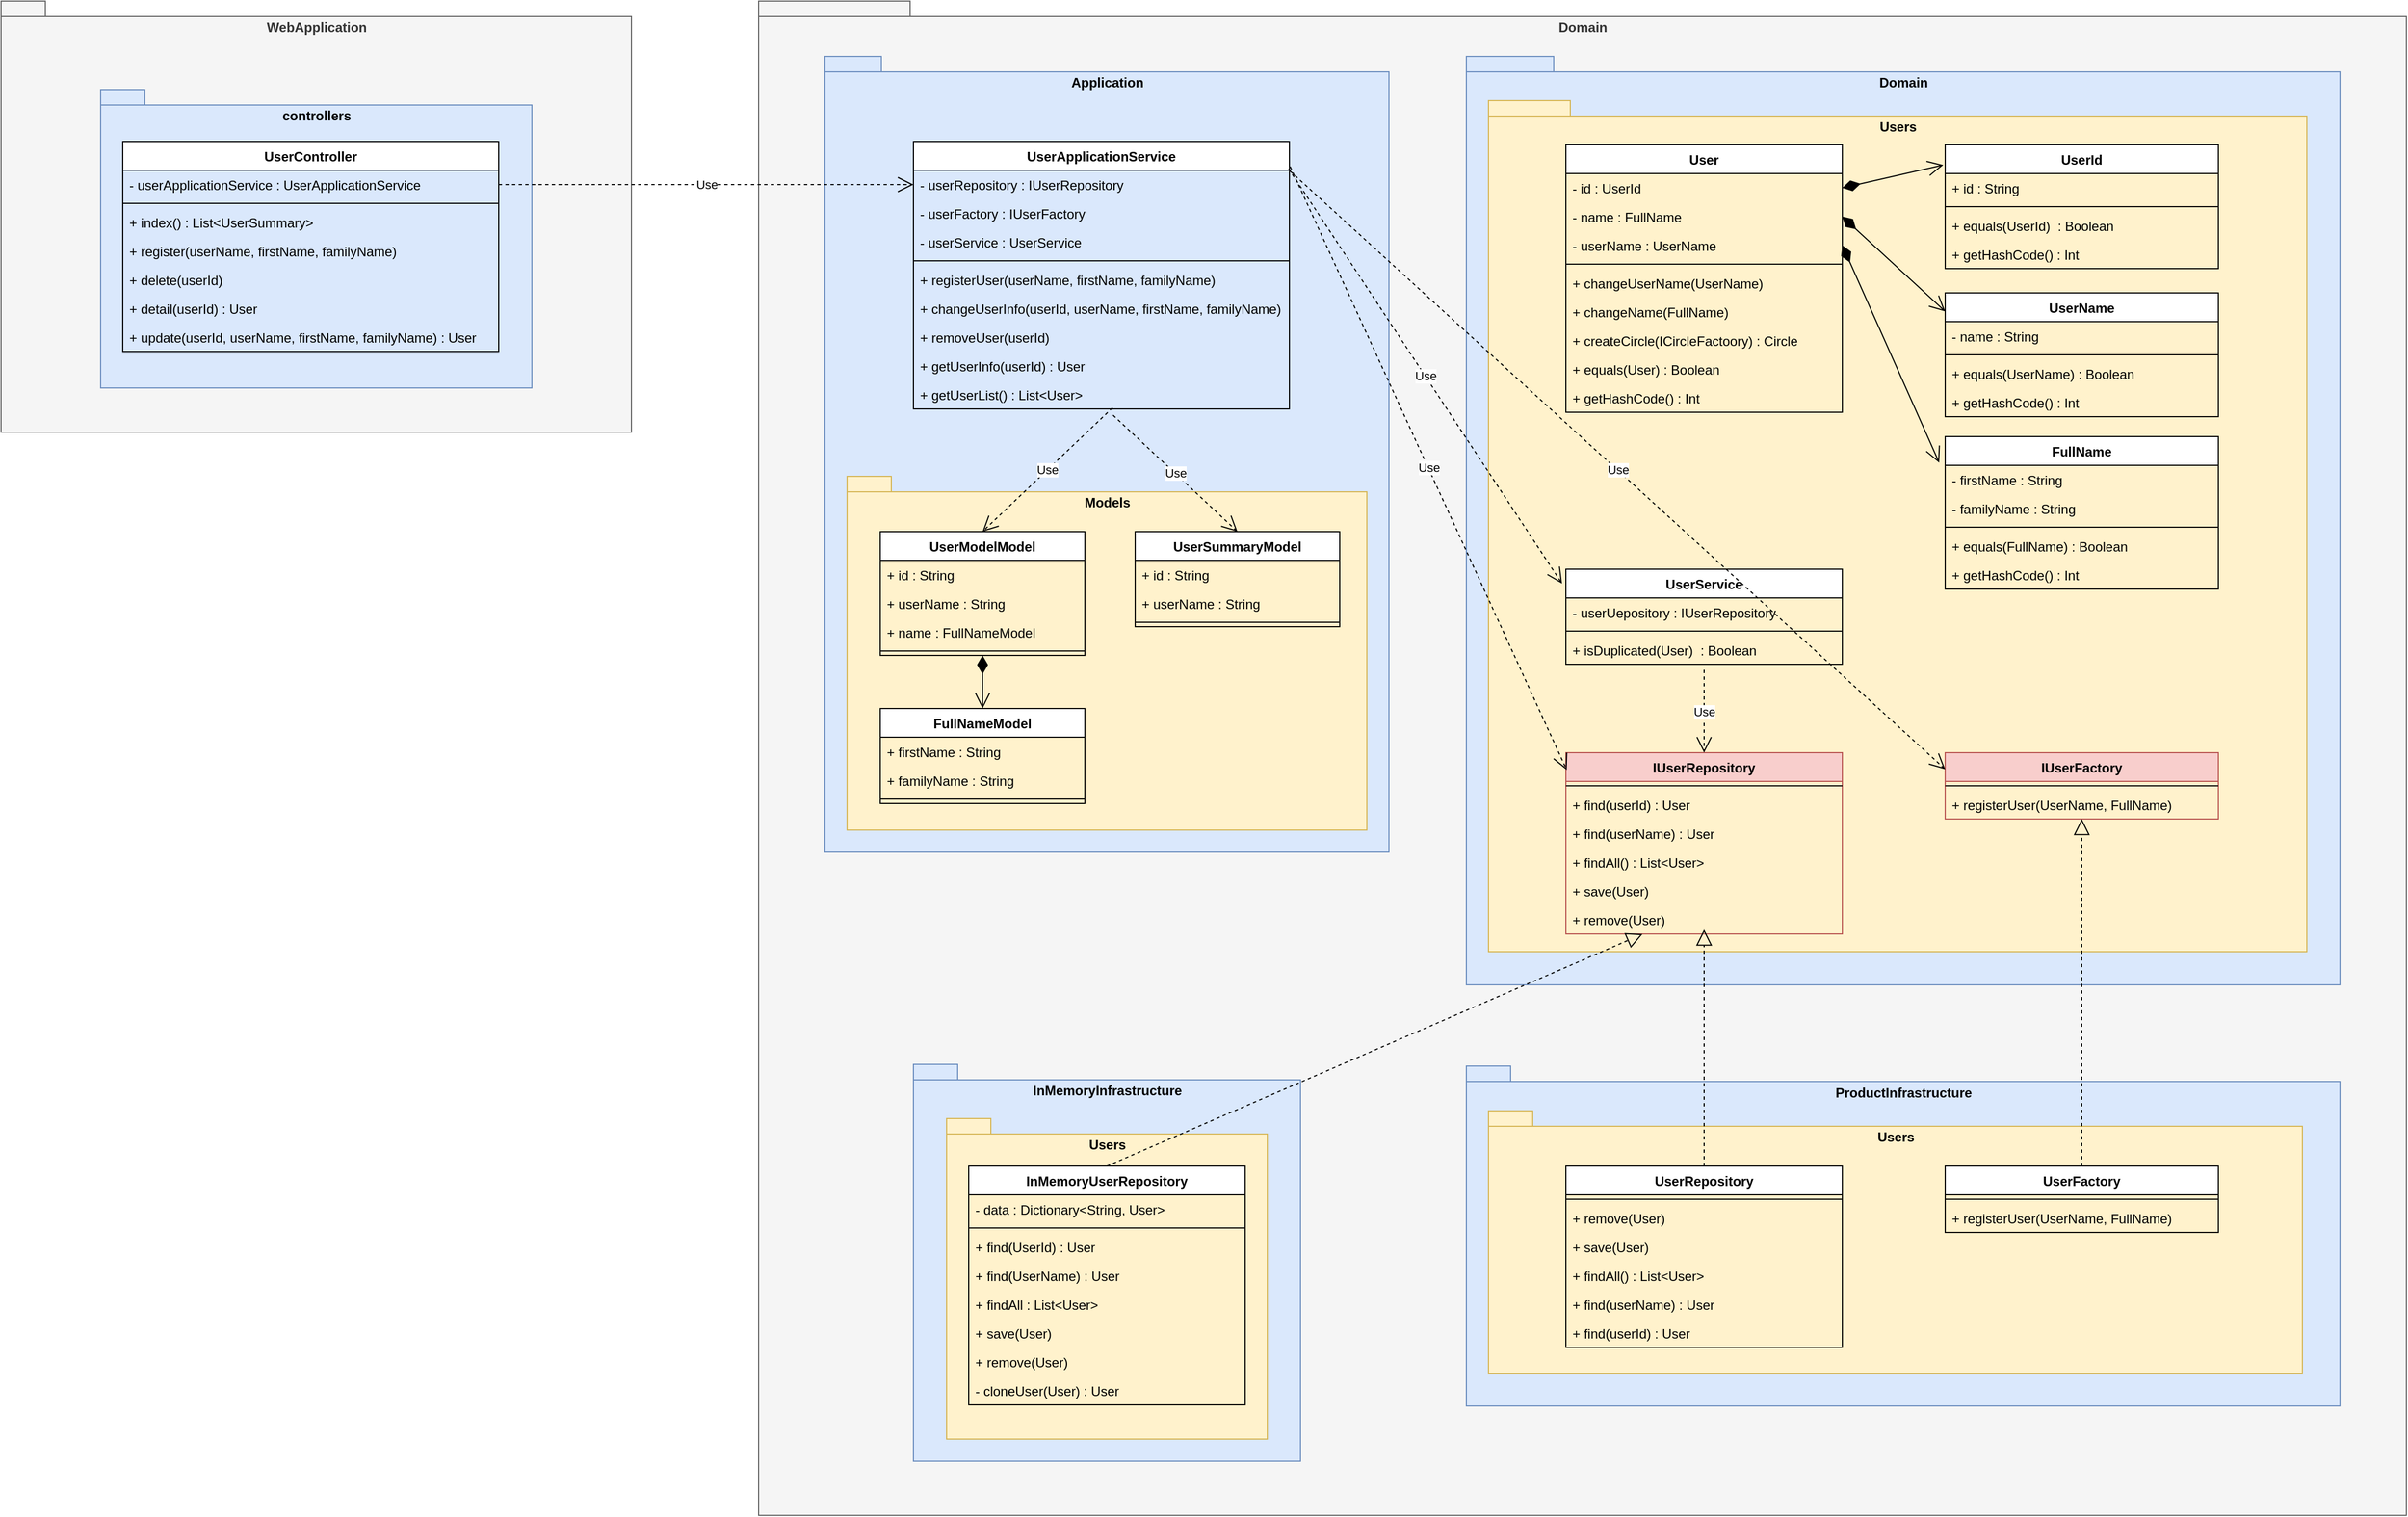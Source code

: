 <mxfile version="14.1.8" type="github">
  <diagram id="C5RBs43oDa-KdzZeNtuy" name="Page-1">
    <mxGraphModel dx="4019" dy="1615" grid="1" gridSize="10" guides="1" tooltips="1" connect="1" arrows="1" fold="1" page="1" pageScale="1" pageWidth="827" pageHeight="1169" math="0" shadow="0">
      <root>
        <mxCell id="WIyWlLk6GJQsqaUBKTNV-0" />
        <mxCell id="WIyWlLk6GJQsqaUBKTNV-1" parent="WIyWlLk6GJQsqaUBKTNV-0" />
        <mxCell id="rP0kursKjQXelINlSOQW-1" value="Domain" style="shape=folder;fontStyle=1;spacingTop=10;tabWidth=40;tabHeight=14;tabPosition=left;html=1;horizontal=1;verticalAlign=top;fillColor=#f5f5f5;strokeColor=#666666;fontColor=#333333;" vertex="1" parent="WIyWlLk6GJQsqaUBKTNV-1">
          <mxGeometry x="-840" y="610" width="1490" height="1370" as="geometry" />
        </mxCell>
        <mxCell id="LSt1L3LTANjzH6nGVOF3-1" value="Domain" style="shape=folder;fontStyle=1;spacingTop=10;tabWidth=40;tabHeight=14;tabPosition=left;html=1;horizontal=1;verticalAlign=top;fillColor=#dae8fc;strokeColor=#6c8ebf;" parent="WIyWlLk6GJQsqaUBKTNV-1" vertex="1">
          <mxGeometry x="-200" y="660" width="790" height="840" as="geometry" />
        </mxCell>
        <mxCell id="rP0kursKjQXelINlSOQW-18" value="Users" style="shape=folder;fontStyle=1;spacingTop=10;tabWidth=40;tabHeight=14;tabPosition=left;html=1;horizontal=1;verticalAlign=top;fillColor=#fff2cc;strokeColor=#d6b656;" vertex="1" parent="WIyWlLk6GJQsqaUBKTNV-1">
          <mxGeometry x="-180" y="700" width="740" height="770" as="geometry" />
        </mxCell>
        <mxCell id="LSt1L3LTANjzH6nGVOF3-46" value="WebApplication" style="shape=folder;fontStyle=1;spacingTop=10;tabWidth=40;tabHeight=14;tabPosition=left;html=1;horizontal=1;verticalAlign=top;fillColor=#f5f5f5;strokeColor=#666666;fontColor=#333333;" parent="WIyWlLk6GJQsqaUBKTNV-1" vertex="1">
          <mxGeometry x="-1525" y="610" width="570" height="390" as="geometry" />
        </mxCell>
        <mxCell id="rP0kursKjQXelINlSOQW-2" value="controllers" style="shape=folder;fontStyle=1;spacingTop=10;tabWidth=40;tabHeight=14;tabPosition=left;html=1;horizontal=1;verticalAlign=top;fillColor=#dae8fc;strokeColor=#6c8ebf;" vertex="1" parent="WIyWlLk6GJQsqaUBKTNV-1">
          <mxGeometry x="-1435" y="690" width="390" height="270" as="geometry" />
        </mxCell>
        <mxCell id="LSt1L3LTANjzH6nGVOF3-133" value="ProductInfrastructure" style="shape=folder;fontStyle=1;spacingTop=10;tabWidth=40;tabHeight=14;tabPosition=left;html=1;horizontal=1;verticalAlign=top;fillColor=#dae8fc;strokeColor=#6c8ebf;" parent="WIyWlLk6GJQsqaUBKTNV-1" vertex="1">
          <mxGeometry x="-200" y="1573.5" width="790" height="307.5" as="geometry" />
        </mxCell>
        <mxCell id="LSt1L3LTANjzH6nGVOF3-130" value="InMemoryInfrastructure" style="shape=folder;fontStyle=1;spacingTop=10;tabWidth=40;tabHeight=14;tabPosition=left;html=1;horizontal=1;verticalAlign=top;fillColor=#dae8fc;strokeColor=#6c8ebf;" parent="WIyWlLk6GJQsqaUBKTNV-1" vertex="1">
          <mxGeometry x="-700" y="1572" width="350" height="359" as="geometry" />
        </mxCell>
        <mxCell id="LSt1L3LTANjzH6nGVOF3-69" value="Application" style="shape=folder;fontStyle=1;spacingTop=10;tabWidth=40;tabHeight=14;tabPosition=left;html=1;horizontal=1;verticalAlign=top;fillColor=#dae8fc;strokeColor=#6c8ebf;" parent="WIyWlLk6GJQsqaUBKTNV-1" vertex="1">
          <mxGeometry x="-780" y="660" width="510" height="720" as="geometry" />
        </mxCell>
        <mxCell id="LSt1L3LTANjzH6nGVOF3-10" value="User" style="swimlane;fontStyle=1;align=center;verticalAlign=top;childLayout=stackLayout;horizontal=1;startSize=26;horizontalStack=0;resizeParent=1;resizeParentMax=0;resizeLast=0;collapsible=1;marginBottom=0;" parent="WIyWlLk6GJQsqaUBKTNV-1" vertex="1">
          <mxGeometry x="-110" y="740" width="250" height="242" as="geometry" />
        </mxCell>
        <mxCell id="LSt1L3LTANjzH6nGVOF3-11" value="- id : UserId" style="text;strokeColor=none;fillColor=none;align=left;verticalAlign=top;spacingLeft=4;spacingRight=4;overflow=hidden;rotatable=0;points=[[0,0.5],[1,0.5]];portConstraint=eastwest;" parent="LSt1L3LTANjzH6nGVOF3-10" vertex="1">
          <mxGeometry y="26" width="250" height="26" as="geometry" />
        </mxCell>
        <mxCell id="LSt1L3LTANjzH6nGVOF3-25" value="- name : FullName" style="text;strokeColor=none;fillColor=none;align=left;verticalAlign=top;spacingLeft=4;spacingRight=4;overflow=hidden;rotatable=0;points=[[0,0.5],[1,0.5]];portConstraint=eastwest;" parent="LSt1L3LTANjzH6nGVOF3-10" vertex="1">
          <mxGeometry y="52" width="250" height="26" as="geometry" />
        </mxCell>
        <mxCell id="LSt1L3LTANjzH6nGVOF3-56" value="- userName : UserName" style="text;strokeColor=none;fillColor=none;align=left;verticalAlign=top;spacingLeft=4;spacingRight=4;overflow=hidden;rotatable=0;points=[[0,0.5],[1,0.5]];portConstraint=eastwest;" parent="LSt1L3LTANjzH6nGVOF3-10" vertex="1">
          <mxGeometry y="78" width="250" height="26" as="geometry" />
        </mxCell>
        <mxCell id="LSt1L3LTANjzH6nGVOF3-12" value="" style="line;strokeWidth=1;fillColor=none;align=left;verticalAlign=middle;spacingTop=-1;spacingLeft=3;spacingRight=3;rotatable=0;labelPosition=right;points=[];portConstraint=eastwest;" parent="LSt1L3LTANjzH6nGVOF3-10" vertex="1">
          <mxGeometry y="104" width="250" height="8" as="geometry" />
        </mxCell>
        <mxCell id="LSt1L3LTANjzH6nGVOF3-13" value="+ changeUserName(UserName)" style="text;strokeColor=none;fillColor=none;align=left;verticalAlign=top;spacingLeft=4;spacingRight=4;overflow=hidden;rotatable=0;points=[[0,0.5],[1,0.5]];portConstraint=eastwest;" parent="LSt1L3LTANjzH6nGVOF3-10" vertex="1">
          <mxGeometry y="112" width="250" height="26" as="geometry" />
        </mxCell>
        <mxCell id="LSt1L3LTANjzH6nGVOF3-109" value="+ changeName(FullName)" style="text;strokeColor=none;fillColor=none;align=left;verticalAlign=top;spacingLeft=4;spacingRight=4;overflow=hidden;rotatable=0;points=[[0,0.5],[1,0.5]];portConstraint=eastwest;" parent="LSt1L3LTANjzH6nGVOF3-10" vertex="1">
          <mxGeometry y="138" width="250" height="26" as="geometry" />
        </mxCell>
        <mxCell id="rP0kursKjQXelINlSOQW-38" value="+ createCircle(ICircleFactoory) : Circle" style="text;strokeColor=none;fillColor=none;align=left;verticalAlign=top;spacingLeft=4;spacingRight=4;overflow=hidden;rotatable=0;points=[[0,0.5],[1,0.5]];portConstraint=eastwest;" vertex="1" parent="LSt1L3LTANjzH6nGVOF3-10">
          <mxGeometry y="164" width="250" height="26" as="geometry" />
        </mxCell>
        <mxCell id="rP0kursKjQXelINlSOQW-39" value="+ equals(User) : Boolean" style="text;strokeColor=none;fillColor=none;align=left;verticalAlign=top;spacingLeft=4;spacingRight=4;overflow=hidden;rotatable=0;points=[[0,0.5],[1,0.5]];portConstraint=eastwest;" vertex="1" parent="LSt1L3LTANjzH6nGVOF3-10">
          <mxGeometry y="190" width="250" height="26" as="geometry" />
        </mxCell>
        <mxCell id="rP0kursKjQXelINlSOQW-40" value="+ getHashCode() : Int" style="text;strokeColor=none;fillColor=none;align=left;verticalAlign=top;spacingLeft=4;spacingRight=4;overflow=hidden;rotatable=0;points=[[0,0.5],[1,0.5]];portConstraint=eastwest;" vertex="1" parent="LSt1L3LTANjzH6nGVOF3-10">
          <mxGeometry y="216" width="250" height="26" as="geometry" />
        </mxCell>
        <mxCell id="LSt1L3LTANjzH6nGVOF3-14" value="UserId" style="swimlane;fontStyle=1;align=center;verticalAlign=top;childLayout=stackLayout;horizontal=1;startSize=26;horizontalStack=0;resizeParent=1;resizeParentMax=0;resizeLast=0;collapsible=1;marginBottom=0;" parent="WIyWlLk6GJQsqaUBKTNV-1" vertex="1">
          <mxGeometry x="233" y="740" width="247" height="112" as="geometry" />
        </mxCell>
        <mxCell id="LSt1L3LTANjzH6nGVOF3-15" value="+ id : String" style="text;strokeColor=none;fillColor=none;align=left;verticalAlign=top;spacingLeft=4;spacingRight=4;overflow=hidden;rotatable=0;points=[[0,0.5],[1,0.5]];portConstraint=eastwest;" parent="LSt1L3LTANjzH6nGVOF3-14" vertex="1">
          <mxGeometry y="26" width="247" height="26" as="geometry" />
        </mxCell>
        <mxCell id="LSt1L3LTANjzH6nGVOF3-16" value="" style="line;strokeWidth=1;fillColor=none;align=left;verticalAlign=middle;spacingTop=-1;spacingLeft=3;spacingRight=3;rotatable=0;labelPosition=right;points=[];portConstraint=eastwest;" parent="LSt1L3LTANjzH6nGVOF3-14" vertex="1">
          <mxGeometry y="52" width="247" height="8" as="geometry" />
        </mxCell>
        <mxCell id="LSt1L3LTANjzH6nGVOF3-17" value="+ equals(UserId)  : Boolean" style="text;strokeColor=none;fillColor=none;align=left;verticalAlign=top;spacingLeft=4;spacingRight=4;overflow=hidden;rotatable=0;points=[[0,0.5],[1,0.5]];portConstraint=eastwest;" parent="LSt1L3LTANjzH6nGVOF3-14" vertex="1">
          <mxGeometry y="60" width="247" height="26" as="geometry" />
        </mxCell>
        <mxCell id="LSt1L3LTANjzH6nGVOF3-24" value="+ getHashCode() : Int" style="text;strokeColor=none;fillColor=none;align=left;verticalAlign=top;spacingLeft=4;spacingRight=4;overflow=hidden;rotatable=0;points=[[0,0.5],[1,0.5]];portConstraint=eastwest;" parent="LSt1L3LTANjzH6nGVOF3-14" vertex="1">
          <mxGeometry y="86" width="247" height="26" as="geometry" />
        </mxCell>
        <mxCell id="LSt1L3LTANjzH6nGVOF3-28" value="UserService" style="swimlane;fontStyle=1;align=center;verticalAlign=top;childLayout=stackLayout;horizontal=1;startSize=26;horizontalStack=0;resizeParent=1;resizeParentMax=0;resizeLast=0;collapsible=1;marginBottom=0;" parent="WIyWlLk6GJQsqaUBKTNV-1" vertex="1">
          <mxGeometry x="-110" y="1124" width="250" height="86" as="geometry" />
        </mxCell>
        <mxCell id="LSt1L3LTANjzH6nGVOF3-37" value="- userUepository : IUserRepository" style="text;strokeColor=none;fillColor=none;align=left;verticalAlign=top;spacingLeft=4;spacingRight=4;overflow=hidden;rotatable=0;points=[[0,0.5],[1,0.5]];portConstraint=eastwest;" parent="LSt1L3LTANjzH6nGVOF3-28" vertex="1">
          <mxGeometry y="26" width="250" height="26" as="geometry" />
        </mxCell>
        <mxCell id="LSt1L3LTANjzH6nGVOF3-30" value="" style="line;strokeWidth=1;fillColor=none;align=left;verticalAlign=middle;spacingTop=-1;spacingLeft=3;spacingRight=3;rotatable=0;labelPosition=right;points=[];portConstraint=eastwest;" parent="LSt1L3LTANjzH6nGVOF3-28" vertex="1">
          <mxGeometry y="52" width="250" height="8" as="geometry" />
        </mxCell>
        <mxCell id="LSt1L3LTANjzH6nGVOF3-31" value="+ isDuplicated(User)  : Boolean" style="text;strokeColor=none;fillColor=none;align=left;verticalAlign=top;spacingLeft=4;spacingRight=4;overflow=hidden;rotatable=0;points=[[0,0.5],[1,0.5]];portConstraint=eastwest;" parent="LSt1L3LTANjzH6nGVOF3-28" vertex="1">
          <mxGeometry y="60" width="250" height="26" as="geometry" />
        </mxCell>
        <mxCell id="LSt1L3LTANjzH6nGVOF3-39" value="IUserRepository" style="swimlane;fontStyle=1;align=center;verticalAlign=top;childLayout=stackLayout;horizontal=1;startSize=26;horizontalStack=0;resizeParent=1;resizeParentMax=0;resizeLast=0;collapsible=1;marginBottom=0;fillColor=#f8cecc;strokeColor=#b85450;" parent="WIyWlLk6GJQsqaUBKTNV-1" vertex="1">
          <mxGeometry x="-110" y="1290" width="250" height="164" as="geometry" />
        </mxCell>
        <mxCell id="LSt1L3LTANjzH6nGVOF3-40" value="" style="line;strokeWidth=1;fillColor=none;align=left;verticalAlign=middle;spacingTop=-1;spacingLeft=3;spacingRight=3;rotatable=0;labelPosition=right;points=[];portConstraint=eastwest;" parent="LSt1L3LTANjzH6nGVOF3-39" vertex="1">
          <mxGeometry y="26" width="250" height="8" as="geometry" />
        </mxCell>
        <mxCell id="LSt1L3LTANjzH6nGVOF3-42" value="+ find(userId) : User" style="text;strokeColor=none;fillColor=none;align=left;verticalAlign=top;spacingLeft=4;spacingRight=4;overflow=hidden;rotatable=0;points=[[0,0.5],[1,0.5]];portConstraint=eastwest;" parent="LSt1L3LTANjzH6nGVOF3-39" vertex="1">
          <mxGeometry y="34" width="250" height="26" as="geometry" />
        </mxCell>
        <mxCell id="LSt1L3LTANjzH6nGVOF3-138" value="+ find(userName) : User" style="text;strokeColor=none;fillColor=none;align=left;verticalAlign=top;spacingLeft=4;spacingRight=4;overflow=hidden;rotatable=0;points=[[0,0.5],[1,0.5]];portConstraint=eastwest;" parent="LSt1L3LTANjzH6nGVOF3-39" vertex="1">
          <mxGeometry y="60" width="250" height="26" as="geometry" />
        </mxCell>
        <mxCell id="LSt1L3LTANjzH6nGVOF3-139" value="+ findAll() : List&lt;User&gt;" style="text;strokeColor=none;fillColor=none;align=left;verticalAlign=top;spacingLeft=4;spacingRight=4;overflow=hidden;rotatable=0;points=[[0,0.5],[1,0.5]];portConstraint=eastwest;" parent="LSt1L3LTANjzH6nGVOF3-39" vertex="1">
          <mxGeometry y="86" width="250" height="26" as="geometry" />
        </mxCell>
        <mxCell id="LSt1L3LTANjzH6nGVOF3-41" value="+ save(User) " style="text;strokeColor=none;fillColor=none;align=left;verticalAlign=top;spacingLeft=4;spacingRight=4;overflow=hidden;rotatable=0;points=[[0,0.5],[1,0.5]];portConstraint=eastwest;" parent="LSt1L3LTANjzH6nGVOF3-39" vertex="1">
          <mxGeometry y="112" width="250" height="26" as="geometry" />
        </mxCell>
        <mxCell id="LSt1L3LTANjzH6nGVOF3-140" value="+ remove(User) " style="text;strokeColor=none;fillColor=none;align=left;verticalAlign=top;spacingLeft=4;spacingRight=4;overflow=hidden;rotatable=0;points=[[0,0.5],[1,0.5]];portConstraint=eastwest;" parent="LSt1L3LTANjzH6nGVOF3-39" vertex="1">
          <mxGeometry y="138" width="250" height="26" as="geometry" />
        </mxCell>
        <mxCell id="LSt1L3LTANjzH6nGVOF3-51" value="UserName" style="swimlane;fontStyle=1;align=center;verticalAlign=top;childLayout=stackLayout;horizontal=1;startSize=26;horizontalStack=0;resizeParent=1;resizeParentMax=0;resizeLast=0;collapsible=1;marginBottom=0;" parent="WIyWlLk6GJQsqaUBKTNV-1" vertex="1">
          <mxGeometry x="233" y="874" width="247" height="112" as="geometry" />
        </mxCell>
        <mxCell id="LSt1L3LTANjzH6nGVOF3-52" value="- name : String" style="text;strokeColor=none;fillColor=none;align=left;verticalAlign=top;spacingLeft=4;spacingRight=4;overflow=hidden;rotatable=0;points=[[0,0.5],[1,0.5]];portConstraint=eastwest;" parent="LSt1L3LTANjzH6nGVOF3-51" vertex="1">
          <mxGeometry y="26" width="247" height="26" as="geometry" />
        </mxCell>
        <mxCell id="LSt1L3LTANjzH6nGVOF3-53" value="" style="line;strokeWidth=1;fillColor=none;align=left;verticalAlign=middle;spacingTop=-1;spacingLeft=3;spacingRight=3;rotatable=0;labelPosition=right;points=[];portConstraint=eastwest;" parent="LSt1L3LTANjzH6nGVOF3-51" vertex="1">
          <mxGeometry y="52" width="247" height="8" as="geometry" />
        </mxCell>
        <mxCell id="LSt1L3LTANjzH6nGVOF3-6" value="+ equals(UserName) : Boolean" style="text;strokeColor=none;fillColor=none;align=left;verticalAlign=top;spacingLeft=4;spacingRight=4;overflow=hidden;rotatable=0;points=[[0,0.5],[1,0.5]];portConstraint=eastwest;" parent="LSt1L3LTANjzH6nGVOF3-51" vertex="1">
          <mxGeometry y="60" width="247" height="26" as="geometry" />
        </mxCell>
        <mxCell id="rP0kursKjQXelINlSOQW-41" value="+ getHashCode() : Int" style="text;strokeColor=none;fillColor=none;align=left;verticalAlign=top;spacingLeft=4;spacingRight=4;overflow=hidden;rotatable=0;points=[[0,0.5],[1,0.5]];portConstraint=eastwest;" vertex="1" parent="LSt1L3LTANjzH6nGVOF3-51">
          <mxGeometry y="86" width="247" height="26" as="geometry" />
        </mxCell>
        <mxCell id="LSt1L3LTANjzH6nGVOF3-70" value="UserApplicationService" style="swimlane;fontStyle=1;align=center;verticalAlign=top;childLayout=stackLayout;horizontal=1;startSize=26;horizontalStack=0;resizeParent=1;resizeParentMax=0;resizeLast=0;collapsible=1;marginBottom=0;" parent="WIyWlLk6GJQsqaUBKTNV-1" vertex="1">
          <mxGeometry x="-700" y="737" width="340" height="242" as="geometry" />
        </mxCell>
        <mxCell id="LSt1L3LTANjzH6nGVOF3-72" value="- userRepository : IUserRepository" style="text;strokeColor=none;fillColor=none;align=left;verticalAlign=top;spacingLeft=4;spacingRight=4;overflow=hidden;rotatable=0;points=[[0,0.5],[1,0.5]];portConstraint=eastwest;" parent="LSt1L3LTANjzH6nGVOF3-70" vertex="1">
          <mxGeometry y="26" width="340" height="26" as="geometry" />
        </mxCell>
        <mxCell id="rP0kursKjQXelINlSOQW-0" value="- userFactory : IUserFactory" style="text;strokeColor=none;fillColor=none;align=left;verticalAlign=top;spacingLeft=4;spacingRight=4;overflow=hidden;rotatable=0;points=[[0,0.5],[1,0.5]];portConstraint=eastwest;" vertex="1" parent="LSt1L3LTANjzH6nGVOF3-70">
          <mxGeometry y="52" width="340" height="26" as="geometry" />
        </mxCell>
        <mxCell id="LSt1L3LTANjzH6nGVOF3-71" value="- userService : UserService" style="text;strokeColor=none;fillColor=none;align=left;verticalAlign=top;spacingLeft=4;spacingRight=4;overflow=hidden;rotatable=0;points=[[0,0.5],[1,0.5]];portConstraint=eastwest;" parent="LSt1L3LTANjzH6nGVOF3-70" vertex="1">
          <mxGeometry y="78" width="340" height="26" as="geometry" />
        </mxCell>
        <mxCell id="LSt1L3LTANjzH6nGVOF3-73" value="" style="line;strokeWidth=1;fillColor=none;align=left;verticalAlign=middle;spacingTop=-1;spacingLeft=3;spacingRight=3;rotatable=0;labelPosition=right;points=[];portConstraint=eastwest;" parent="LSt1L3LTANjzH6nGVOF3-70" vertex="1">
          <mxGeometry y="104" width="340" height="8" as="geometry" />
        </mxCell>
        <mxCell id="LSt1L3LTANjzH6nGVOF3-74" value="+ registerUser(userName, firstName, familyName)" style="text;strokeColor=none;fillColor=none;align=left;verticalAlign=top;spacingLeft=4;spacingRight=4;overflow=hidden;rotatable=0;points=[[0,0.5],[1,0.5]];portConstraint=eastwest;" parent="LSt1L3LTANjzH6nGVOF3-70" vertex="1">
          <mxGeometry y="112" width="340" height="26" as="geometry" />
        </mxCell>
        <mxCell id="LSt1L3LTANjzH6nGVOF3-122" value="+ changeUserInfo(userId, userName, firstName, familyName)" style="text;strokeColor=none;fillColor=none;align=left;verticalAlign=top;spacingLeft=4;spacingRight=4;overflow=hidden;rotatable=0;points=[[0,0.5],[1,0.5]];portConstraint=eastwest;" parent="LSt1L3LTANjzH6nGVOF3-70" vertex="1">
          <mxGeometry y="138" width="340" height="26" as="geometry" />
        </mxCell>
        <mxCell id="LSt1L3LTANjzH6nGVOF3-123" value="+ removeUser(userId)" style="text;strokeColor=none;fillColor=none;align=left;verticalAlign=top;spacingLeft=4;spacingRight=4;overflow=hidden;rotatable=0;points=[[0,0.5],[1,0.5]];portConstraint=eastwest;" parent="LSt1L3LTANjzH6nGVOF3-70" vertex="1">
          <mxGeometry y="164" width="340" height="26" as="geometry" />
        </mxCell>
        <mxCell id="LSt1L3LTANjzH6nGVOF3-124" value="+ getUserInfo(userId) : User" style="text;strokeColor=none;fillColor=none;align=left;verticalAlign=top;spacingLeft=4;spacingRight=4;overflow=hidden;rotatable=0;points=[[0,0.5],[1,0.5]];portConstraint=eastwest;" parent="LSt1L3LTANjzH6nGVOF3-70" vertex="1">
          <mxGeometry y="190" width="340" height="26" as="geometry" />
        </mxCell>
        <mxCell id="LSt1L3LTANjzH6nGVOF3-125" value="+ getUserList() : List&lt;User&gt;" style="text;strokeColor=none;fillColor=none;align=left;verticalAlign=top;spacingLeft=4;spacingRight=4;overflow=hidden;rotatable=0;points=[[0,0.5],[1,0.5]];portConstraint=eastwest;" parent="LSt1L3LTANjzH6nGVOF3-70" vertex="1">
          <mxGeometry y="216" width="340" height="26" as="geometry" />
        </mxCell>
        <mxCell id="LSt1L3LTANjzH6nGVOF3-75" value="Use" style="endArrow=open;endSize=12;dashed=1;html=1;exitX=1;exitY=0.5;exitDx=0;exitDy=0;entryX=0;entryY=0.5;entryDx=0;entryDy=0;" parent="WIyWlLk6GJQsqaUBKTNV-1" source="LSt1L3LTANjzH6nGVOF3-50" target="LSt1L3LTANjzH6nGVOF3-72" edge="1">
          <mxGeometry width="160" relative="1" as="geometry">
            <mxPoint x="-620" y="980" as="sourcePoint" />
            <mxPoint x="-430" y="776" as="targetPoint" />
          </mxGeometry>
        </mxCell>
        <mxCell id="LSt1L3LTANjzH6nGVOF3-77" value="IUserFactory" style="swimlane;fontStyle=1;align=center;verticalAlign=top;childLayout=stackLayout;horizontal=1;startSize=26;horizontalStack=0;resizeParent=1;resizeParentMax=0;resizeLast=0;collapsible=1;marginBottom=0;fillColor=#f8cecc;strokeColor=#b85450;" parent="WIyWlLk6GJQsqaUBKTNV-1" vertex="1">
          <mxGeometry x="233" y="1290" width="247" height="60" as="geometry" />
        </mxCell>
        <mxCell id="LSt1L3LTANjzH6nGVOF3-78" value="" style="line;strokeWidth=1;fillColor=none;align=left;verticalAlign=middle;spacingTop=-1;spacingLeft=3;spacingRight=3;rotatable=0;labelPosition=right;points=[];portConstraint=eastwest;" parent="LSt1L3LTANjzH6nGVOF3-77" vertex="1">
          <mxGeometry y="26" width="247" height="8" as="geometry" />
        </mxCell>
        <mxCell id="LSt1L3LTANjzH6nGVOF3-79" value="+ registerUser(UserName, FullName) " style="text;strokeColor=none;fillColor=none;align=left;verticalAlign=top;spacingLeft=4;spacingRight=4;overflow=hidden;rotatable=0;points=[[0,0.5],[1,0.5]];portConstraint=eastwest;" parent="LSt1L3LTANjzH6nGVOF3-77" vertex="1">
          <mxGeometry y="34" width="247" height="26" as="geometry" />
        </mxCell>
        <mxCell id="LSt1L3LTANjzH6nGVOF3-85" style="edgeStyle=elbowEdgeStyle;rounded=0;orthogonalLoop=1;jettySize=auto;elbow=vertical;html=1;exitX=0.75;exitY=0;exitDx=0;exitDy=0;" parent="WIyWlLk6GJQsqaUBKTNV-1" source="LSt1L3LTANjzH6nGVOF3-81" target="LSt1L3LTANjzH6nGVOF3-81" edge="1">
          <mxGeometry relative="1" as="geometry" />
        </mxCell>
        <mxCell id="LSt1L3LTANjzH6nGVOF3-87" value="Use" style="endArrow=open;endSize=12;dashed=1;html=1;exitX=1.002;exitY=0.111;exitDx=0;exitDy=0;exitPerimeter=0;" parent="WIyWlLk6GJQsqaUBKTNV-1" source="LSt1L3LTANjzH6nGVOF3-70" edge="1">
          <mxGeometry width="160" relative="1" as="geometry">
            <mxPoint x="-510" y="786" as="sourcePoint" />
            <mxPoint x="233" y="1305" as="targetPoint" />
          </mxGeometry>
        </mxCell>
        <mxCell id="LSt1L3LTANjzH6nGVOF3-88" value="Use" style="endArrow=open;endSize=12;dashed=1;html=1;entryX=0.5;entryY=0;entryDx=0;entryDy=0;" parent="WIyWlLk6GJQsqaUBKTNV-1" target="LSt1L3LTANjzH6nGVOF3-39" edge="1">
          <mxGeometry width="160" relative="1" as="geometry">
            <mxPoint x="15" y="1215" as="sourcePoint" />
            <mxPoint x="-7.5" y="1505" as="targetPoint" />
          </mxGeometry>
        </mxCell>
        <mxCell id="LSt1L3LTANjzH6nGVOF3-89" value="Use" style="endArrow=open;endSize=12;dashed=1;html=1;exitX=1.002;exitY=0.094;exitDx=0;exitDy=0;entryX=0.003;entryY=0.095;entryDx=0;entryDy=0;exitPerimeter=0;entryPerimeter=0;" parent="WIyWlLk6GJQsqaUBKTNV-1" source="LSt1L3LTANjzH6nGVOF3-70" target="LSt1L3LTANjzH6nGVOF3-39" edge="1">
          <mxGeometry width="160" relative="1" as="geometry">
            <mxPoint x="-140.56" y="764.076" as="sourcePoint" />
            <mxPoint x="-18.26" y="764.12" as="targetPoint" />
          </mxGeometry>
        </mxCell>
        <mxCell id="LSt1L3LTANjzH6nGVOF3-126" value="" style="endArrow=open;html=1;endSize=12;startArrow=diamondThin;startSize=14;startFill=1;align=left;verticalAlign=bottom;exitX=1;exitY=0.5;exitDx=0;exitDy=0;entryX=-0.007;entryY=0.163;entryDx=0;entryDy=0;entryPerimeter=0;" parent="WIyWlLk6GJQsqaUBKTNV-1" source="LSt1L3LTANjzH6nGVOF3-11" target="LSt1L3LTANjzH6nGVOF3-14" edge="1">
          <mxGeometry x="-0.734" y="15" relative="1" as="geometry">
            <mxPoint x="370" y="-752" as="sourcePoint" />
            <mxPoint x="530" y="-752" as="targetPoint" />
            <mxPoint as="offset" />
          </mxGeometry>
        </mxCell>
        <mxCell id="LSt1L3LTANjzH6nGVOF3-127" value="" style="endArrow=open;html=1;endSize=12;startArrow=diamondThin;startSize=14;startFill=1;align=left;verticalAlign=bottom;exitX=1;exitY=0.5;exitDx=0;exitDy=0;entryX=0;entryY=0.15;entryDx=0;entryDy=0;entryPerimeter=0;" parent="WIyWlLk6GJQsqaUBKTNV-1" source="LSt1L3LTANjzH6nGVOF3-25" target="LSt1L3LTANjzH6nGVOF3-51" edge="1">
          <mxGeometry x="-0.73" y="12" relative="1" as="geometry">
            <mxPoint x="190" y="-927" as="sourcePoint" />
            <mxPoint x="328.88" y="-1023.744" as="targetPoint" />
            <mxPoint as="offset" />
          </mxGeometry>
        </mxCell>
        <mxCell id="LSt1L3LTANjzH6nGVOF3-128" value="&lt;br&gt;" style="endArrow=open;html=1;endSize=12;startArrow=diamondThin;startSize=14;startFill=1;align=left;verticalAlign=bottom;exitX=1;exitY=0.5;exitDx=0;exitDy=0;entryX=-0.022;entryY=0.171;entryDx=0;entryDy=0;entryPerimeter=0;" parent="WIyWlLk6GJQsqaUBKTNV-1" source="LSt1L3LTANjzH6nGVOF3-56" target="LSt1L3LTANjzH6nGVOF3-3" edge="1">
          <mxGeometry x="-0.78" y="5" relative="1" as="geometry">
            <mxPoint x="190" y="-911.998" as="sourcePoint" />
            <mxPoint x="330" y="-899.1" as="targetPoint" />
            <mxPoint as="offset" />
          </mxGeometry>
        </mxCell>
        <mxCell id="LSt1L3LTANjzH6nGVOF3-47" value="UserController" style="swimlane;fontStyle=1;align=center;verticalAlign=top;childLayout=stackLayout;horizontal=1;startSize=26;horizontalStack=0;resizeParent=1;resizeParentMax=0;resizeLast=0;collapsible=1;marginBottom=0;" parent="WIyWlLk6GJQsqaUBKTNV-1" vertex="1">
          <mxGeometry x="-1415" y="737" width="340" height="190" as="geometry" />
        </mxCell>
        <mxCell id="LSt1L3LTANjzH6nGVOF3-50" value="- userApplicationService : UserApplicationService" style="text;align=left;verticalAlign=top;spacingLeft=4;spacingRight=4;overflow=hidden;rotatable=0;points=[[0,0.5],[1,0.5]];portConstraint=eastwest;" parent="LSt1L3LTANjzH6nGVOF3-47" vertex="1">
          <mxGeometry y="26" width="340" height="26" as="geometry" />
        </mxCell>
        <mxCell id="LSt1L3LTANjzH6nGVOF3-49" value="" style="line;strokeWidth=1;fillColor=none;align=left;verticalAlign=middle;spacingTop=-1;spacingLeft=3;spacingRight=3;rotatable=0;labelPosition=right;points=[];portConstraint=eastwest;" parent="LSt1L3LTANjzH6nGVOF3-47" vertex="1">
          <mxGeometry y="52" width="340" height="8" as="geometry" />
        </mxCell>
        <mxCell id="LSt1L3LTANjzH6nGVOF3-57" value="+ index() : List&lt;UserSummary&gt;" style="text;align=left;verticalAlign=top;spacingLeft=4;spacingRight=4;overflow=hidden;rotatable=0;points=[[0,0.5],[1,0.5]];portConstraint=eastwest;" parent="LSt1L3LTANjzH6nGVOF3-47" vertex="1">
          <mxGeometry y="60" width="340" height="26" as="geometry" />
        </mxCell>
        <mxCell id="LSt1L3LTANjzH6nGVOF3-117" value="+ register(userName, firstName, familyName)" style="text;align=left;verticalAlign=top;spacingLeft=4;spacingRight=4;overflow=hidden;rotatable=0;points=[[0,0.5],[1,0.5]];portConstraint=eastwest;" parent="LSt1L3LTANjzH6nGVOF3-47" vertex="1">
          <mxGeometry y="86" width="340" height="26" as="geometry" />
        </mxCell>
        <mxCell id="LSt1L3LTANjzH6nGVOF3-118" value="+ delete(userId)" style="text;align=left;verticalAlign=top;spacingLeft=4;spacingRight=4;overflow=hidden;rotatable=0;points=[[0,0.5],[1,0.5]];portConstraint=eastwest;" parent="LSt1L3LTANjzH6nGVOF3-47" vertex="1">
          <mxGeometry y="112" width="340" height="26" as="geometry" />
        </mxCell>
        <mxCell id="LSt1L3LTANjzH6nGVOF3-119" value="+ detail(userId) : User" style="text;align=left;verticalAlign=top;spacingLeft=4;spacingRight=4;overflow=hidden;rotatable=0;points=[[0,0.5],[1,0.5]];portConstraint=eastwest;" parent="LSt1L3LTANjzH6nGVOF3-47" vertex="1">
          <mxGeometry y="138" width="340" height="26" as="geometry" />
        </mxCell>
        <mxCell id="LSt1L3LTANjzH6nGVOF3-121" value="+ update(userId, userName, firstName, familyName) : User" style="text;align=left;verticalAlign=top;spacingLeft=4;spacingRight=4;overflow=hidden;rotatable=0;points=[[0,0.5],[1,0.5]];portConstraint=eastwest;" parent="LSt1L3LTANjzH6nGVOF3-47" vertex="1">
          <mxGeometry y="164" width="340" height="26" as="geometry" />
        </mxCell>
        <mxCell id="rP0kursKjQXelINlSOQW-3" value="Models" style="shape=folder;fontStyle=1;spacingTop=10;tabWidth=40;tabHeight=14;tabPosition=left;html=1;horizontal=1;verticalAlign=top;fillColor=#fff2cc;strokeColor=#d6b656;" vertex="1" parent="WIyWlLk6GJQsqaUBKTNV-1">
          <mxGeometry x="-760" y="1040" width="470" height="320" as="geometry" />
        </mxCell>
        <mxCell id="rP0kursKjQXelINlSOQW-4" value="FullNameModel" style="swimlane;fontStyle=1;align=center;verticalAlign=top;childLayout=stackLayout;horizontal=1;startSize=26;horizontalStack=0;resizeParent=1;resizeParentMax=0;resizeLast=0;collapsible=1;marginBottom=0;" vertex="1" parent="WIyWlLk6GJQsqaUBKTNV-1">
          <mxGeometry x="-730" y="1250" width="185" height="86" as="geometry" />
        </mxCell>
        <mxCell id="rP0kursKjQXelINlSOQW-32" value="+ firstName : String" style="text;strokeColor=none;fillColor=none;align=left;verticalAlign=top;spacingLeft=4;spacingRight=4;overflow=hidden;rotatable=0;points=[[0,0.5],[1,0.5]];portConstraint=eastwest;" vertex="1" parent="rP0kursKjQXelINlSOQW-4">
          <mxGeometry y="26" width="185" height="26" as="geometry" />
        </mxCell>
        <mxCell id="rP0kursKjQXelINlSOQW-33" value="+ familyName : String" style="text;strokeColor=none;fillColor=none;align=left;verticalAlign=top;spacingLeft=4;spacingRight=4;overflow=hidden;rotatable=0;points=[[0,0.5],[1,0.5]];portConstraint=eastwest;" vertex="1" parent="rP0kursKjQXelINlSOQW-4">
          <mxGeometry y="52" width="185" height="26" as="geometry" />
        </mxCell>
        <mxCell id="rP0kursKjQXelINlSOQW-8" value="" style="line;strokeWidth=1;fillColor=none;align=left;verticalAlign=middle;spacingTop=-1;spacingLeft=3;spacingRight=3;rotatable=0;labelPosition=right;points=[];portConstraint=eastwest;" vertex="1" parent="rP0kursKjQXelINlSOQW-4">
          <mxGeometry y="78" width="185" height="8" as="geometry" />
        </mxCell>
        <mxCell id="rP0kursKjQXelINlSOQW-14" value="UserModelModel" style="swimlane;fontStyle=1;align=center;verticalAlign=top;childLayout=stackLayout;horizontal=1;startSize=26;horizontalStack=0;resizeParent=1;resizeParentMax=0;resizeLast=0;collapsible=1;marginBottom=0;" vertex="1" parent="WIyWlLk6GJQsqaUBKTNV-1">
          <mxGeometry x="-730" y="1090" width="185" height="112" as="geometry" />
        </mxCell>
        <mxCell id="rP0kursKjQXelINlSOQW-29" value="+ id : String" style="text;strokeColor=none;fillColor=none;align=left;verticalAlign=top;spacingLeft=4;spacingRight=4;overflow=hidden;rotatable=0;points=[[0,0.5],[1,0.5]];portConstraint=eastwest;" vertex="1" parent="rP0kursKjQXelINlSOQW-14">
          <mxGeometry y="26" width="185" height="26" as="geometry" />
        </mxCell>
        <mxCell id="rP0kursKjQXelINlSOQW-30" value="+ userName : String" style="text;strokeColor=none;fillColor=none;align=left;verticalAlign=top;spacingLeft=4;spacingRight=4;overflow=hidden;rotatable=0;points=[[0,0.5],[1,0.5]];portConstraint=eastwest;" vertex="1" parent="rP0kursKjQXelINlSOQW-14">
          <mxGeometry y="52" width="185" height="26" as="geometry" />
        </mxCell>
        <mxCell id="rP0kursKjQXelINlSOQW-31" value="+ name : FullNameModel" style="text;strokeColor=none;fillColor=none;align=left;verticalAlign=top;spacingLeft=4;spacingRight=4;overflow=hidden;rotatable=0;points=[[0,0.5],[1,0.5]];portConstraint=eastwest;" vertex="1" parent="rP0kursKjQXelINlSOQW-14">
          <mxGeometry y="78" width="185" height="26" as="geometry" />
        </mxCell>
        <mxCell id="rP0kursKjQXelINlSOQW-15" value="" style="line;strokeWidth=1;fillColor=none;align=left;verticalAlign=middle;spacingTop=-1;spacingLeft=3;spacingRight=3;rotatable=0;labelPosition=right;points=[];portConstraint=eastwest;" vertex="1" parent="rP0kursKjQXelINlSOQW-14">
          <mxGeometry y="104" width="185" height="8" as="geometry" />
        </mxCell>
        <mxCell id="rP0kursKjQXelINlSOQW-16" value="UserSummaryModel" style="swimlane;fontStyle=1;align=center;verticalAlign=top;childLayout=stackLayout;horizontal=1;startSize=26;horizontalStack=0;resizeParent=1;resizeParentMax=0;resizeLast=0;collapsible=1;marginBottom=0;" vertex="1" parent="WIyWlLk6GJQsqaUBKTNV-1">
          <mxGeometry x="-499.5" y="1090" width="185" height="86" as="geometry" />
        </mxCell>
        <mxCell id="rP0kursKjQXelINlSOQW-34" value="+ id : String" style="text;strokeColor=none;fillColor=none;align=left;verticalAlign=top;spacingLeft=4;spacingRight=4;overflow=hidden;rotatable=0;points=[[0,0.5],[1,0.5]];portConstraint=eastwest;" vertex="1" parent="rP0kursKjQXelINlSOQW-16">
          <mxGeometry y="26" width="185" height="26" as="geometry" />
        </mxCell>
        <mxCell id="rP0kursKjQXelINlSOQW-35" value="+ userName : String" style="text;strokeColor=none;fillColor=none;align=left;verticalAlign=top;spacingLeft=4;spacingRight=4;overflow=hidden;rotatable=0;points=[[0,0.5],[1,0.5]];portConstraint=eastwest;" vertex="1" parent="rP0kursKjQXelINlSOQW-16">
          <mxGeometry y="52" width="185" height="26" as="geometry" />
        </mxCell>
        <mxCell id="rP0kursKjQXelINlSOQW-17" value="" style="line;strokeWidth=1;fillColor=none;align=left;verticalAlign=middle;spacingTop=-1;spacingLeft=3;spacingRight=3;rotatable=0;labelPosition=right;points=[];portConstraint=eastwest;" vertex="1" parent="rP0kursKjQXelINlSOQW-16">
          <mxGeometry y="78" width="185" height="8" as="geometry" />
        </mxCell>
        <mxCell id="LSt1L3LTANjzH6nGVOF3-3" value="FullName" style="swimlane;fontStyle=1;align=center;verticalAlign=top;childLayout=stackLayout;horizontal=1;startSize=26;horizontalStack=0;resizeParent=1;resizeParentMax=0;resizeLast=0;collapsible=1;marginBottom=0;" parent="WIyWlLk6GJQsqaUBKTNV-1" vertex="1">
          <mxGeometry x="233" y="1004" width="247" height="138" as="geometry" />
        </mxCell>
        <mxCell id="LSt1L3LTANjzH6nGVOF3-4" value="- firstName : String" style="text;strokeColor=none;fillColor=none;align=left;verticalAlign=top;spacingLeft=4;spacingRight=4;overflow=hidden;rotatable=0;points=[[0,0.5],[1,0.5]];portConstraint=eastwest;" parent="LSt1L3LTANjzH6nGVOF3-3" vertex="1">
          <mxGeometry y="26" width="247" height="26" as="geometry" />
        </mxCell>
        <mxCell id="LSt1L3LTANjzH6nGVOF3-26" value="- familyName : String" style="text;strokeColor=none;fillColor=none;align=left;verticalAlign=top;spacingLeft=4;spacingRight=4;overflow=hidden;rotatable=0;points=[[0,0.5],[1,0.5]];portConstraint=eastwest;" parent="LSt1L3LTANjzH6nGVOF3-3" vertex="1">
          <mxGeometry y="52" width="247" height="26" as="geometry" />
        </mxCell>
        <mxCell id="LSt1L3LTANjzH6nGVOF3-5" value="" style="line;strokeWidth=1;fillColor=none;align=left;verticalAlign=middle;spacingTop=-1;spacingLeft=3;spacingRight=3;rotatable=0;labelPosition=right;points=[];portConstraint=eastwest;" parent="LSt1L3LTANjzH6nGVOF3-3" vertex="1">
          <mxGeometry y="78" width="247" height="8" as="geometry" />
        </mxCell>
        <mxCell id="rP0kursKjQXelINlSOQW-43" value="+ equals(FullName) : Boolean" style="text;strokeColor=none;fillColor=none;align=left;verticalAlign=top;spacingLeft=4;spacingRight=4;overflow=hidden;rotatable=0;points=[[0,0.5],[1,0.5]];portConstraint=eastwest;" vertex="1" parent="LSt1L3LTANjzH6nGVOF3-3">
          <mxGeometry y="86" width="247" height="26" as="geometry" />
        </mxCell>
        <mxCell id="rP0kursKjQXelINlSOQW-44" value="+ getHashCode() : Int" style="text;strokeColor=none;fillColor=none;align=left;verticalAlign=top;spacingLeft=4;spacingRight=4;overflow=hidden;rotatable=0;points=[[0,0.5],[1,0.5]];portConstraint=eastwest;" vertex="1" parent="LSt1L3LTANjzH6nGVOF3-3">
          <mxGeometry y="112" width="247" height="26" as="geometry" />
        </mxCell>
        <mxCell id="rP0kursKjQXelINlSOQW-20" value="Use" style="endArrow=open;endSize=12;dashed=1;html=1;exitX=0.998;exitY=0.102;exitDx=0;exitDy=0;entryX=-0.014;entryY=0.151;entryDx=0;entryDy=0;exitPerimeter=0;entryPerimeter=0;" edge="1" parent="WIyWlLk6GJQsqaUBKTNV-1" source="LSt1L3LTANjzH6nGVOF3-70" target="LSt1L3LTANjzH6nGVOF3-28">
          <mxGeometry width="160" relative="1" as="geometry">
            <mxPoint x="-360.68" y="761.684" as="sourcePoint" />
            <mxPoint x="-31" y="2127.88" as="targetPoint" />
          </mxGeometry>
        </mxCell>
        <mxCell id="rP0kursKjQXelINlSOQW-22" value="Users" style="shape=folder;fontStyle=1;spacingTop=10;tabWidth=40;tabHeight=14;tabPosition=left;html=1;horizontal=1;verticalAlign=top;fillColor=#fff2cc;strokeColor=#d6b656;" vertex="1" parent="WIyWlLk6GJQsqaUBKTNV-1">
          <mxGeometry x="-670" y="1621" width="290" height="290" as="geometry" />
        </mxCell>
        <mxCell id="LSt1L3LTANjzH6nGVOF3-58" value="InMemoryUserRepository" style="swimlane;fontStyle=1;align=center;verticalAlign=top;childLayout=stackLayout;horizontal=1;startSize=26;horizontalStack=0;resizeParent=1;resizeParentMax=0;resizeLast=0;collapsible=1;marginBottom=0;" parent="WIyWlLk6GJQsqaUBKTNV-1" vertex="1">
          <mxGeometry x="-650" y="1664" width="250" height="216" as="geometry" />
        </mxCell>
        <mxCell id="LSt1L3LTANjzH6nGVOF3-60" value="- data : Dictionary&lt;String, User&gt;" style="text;strokeColor=none;fillColor=none;align=left;verticalAlign=top;spacingLeft=4;spacingRight=4;overflow=hidden;rotatable=0;points=[[0,0.5],[1,0.5]];portConstraint=eastwest;" parent="LSt1L3LTANjzH6nGVOF3-58" vertex="1">
          <mxGeometry y="26" width="250" height="26" as="geometry" />
        </mxCell>
        <mxCell id="LSt1L3LTANjzH6nGVOF3-59" value="" style="line;strokeWidth=1;fillColor=none;align=left;verticalAlign=middle;spacingTop=-1;spacingLeft=3;spacingRight=3;rotatable=0;labelPosition=right;points=[];portConstraint=eastwest;" parent="LSt1L3LTANjzH6nGVOF3-58" vertex="1">
          <mxGeometry y="52" width="250" height="8" as="geometry" />
        </mxCell>
        <mxCell id="LSt1L3LTANjzH6nGVOF3-61" value="+ find(UserId) : User" style="text;strokeColor=none;fillColor=none;align=left;verticalAlign=top;spacingLeft=4;spacingRight=4;overflow=hidden;rotatable=0;points=[[0,0.5],[1,0.5]];portConstraint=eastwest;" parent="LSt1L3LTANjzH6nGVOF3-58" vertex="1">
          <mxGeometry y="60" width="250" height="26" as="geometry" />
        </mxCell>
        <mxCell id="LSt1L3LTANjzH6nGVOF3-131" value="+ find(UserName) : User" style="text;strokeColor=none;fillColor=none;align=left;verticalAlign=top;spacingLeft=4;spacingRight=4;overflow=hidden;rotatable=0;points=[[0,0.5],[1,0.5]];portConstraint=eastwest;" parent="LSt1L3LTANjzH6nGVOF3-58" vertex="1">
          <mxGeometry y="86" width="250" height="26" as="geometry" />
        </mxCell>
        <mxCell id="LSt1L3LTANjzH6nGVOF3-63" value="+ findAll : List&lt;User&gt;" style="text;strokeColor=none;fillColor=none;align=left;verticalAlign=top;spacingLeft=4;spacingRight=4;overflow=hidden;rotatable=0;points=[[0,0.5],[1,0.5]];portConstraint=eastwest;" parent="LSt1L3LTANjzH6nGVOF3-58" vertex="1">
          <mxGeometry y="112" width="250" height="26" as="geometry" />
        </mxCell>
        <mxCell id="LSt1L3LTANjzH6nGVOF3-62" value="+ save(User) " style="text;strokeColor=none;fillColor=none;align=left;verticalAlign=top;spacingLeft=4;spacingRight=4;overflow=hidden;rotatable=0;points=[[0,0.5],[1,0.5]];portConstraint=eastwest;" parent="LSt1L3LTANjzH6nGVOF3-58" vertex="1">
          <mxGeometry y="138" width="250" height="26" as="geometry" />
        </mxCell>
        <mxCell id="LSt1L3LTANjzH6nGVOF3-132" value="+ remove(User) " style="text;strokeColor=none;fillColor=none;align=left;verticalAlign=top;spacingLeft=4;spacingRight=4;overflow=hidden;rotatable=0;points=[[0,0.5],[1,0.5]];portConstraint=eastwest;" parent="LSt1L3LTANjzH6nGVOF3-58" vertex="1">
          <mxGeometry y="164" width="250" height="26" as="geometry" />
        </mxCell>
        <mxCell id="LSt1L3LTANjzH6nGVOF3-64" value="- cloneUser(User) : User" style="text;strokeColor=none;fillColor=none;align=left;verticalAlign=top;spacingLeft=4;spacingRight=4;overflow=hidden;rotatable=0;points=[[0,0.5],[1,0.5]];portConstraint=eastwest;" parent="LSt1L3LTANjzH6nGVOF3-58" vertex="1">
          <mxGeometry y="190" width="250" height="26" as="geometry" />
        </mxCell>
        <mxCell id="rP0kursKjQXelINlSOQW-23" value="Users" style="shape=folder;fontStyle=1;spacingTop=10;tabWidth=40;tabHeight=14;tabPosition=left;html=1;horizontal=1;verticalAlign=top;fillColor=#fff2cc;strokeColor=#d6b656;" vertex="1" parent="WIyWlLk6GJQsqaUBKTNV-1">
          <mxGeometry x="-180" y="1614" width="736" height="238" as="geometry" />
        </mxCell>
        <mxCell id="LSt1L3LTANjzH6nGVOF3-34" value="UserRepository" style="swimlane;fontStyle=1;align=center;verticalAlign=top;childLayout=stackLayout;horizontal=1;startSize=26;horizontalStack=0;resizeParent=1;resizeParentMax=0;resizeLast=0;collapsible=1;marginBottom=0;" parent="WIyWlLk6GJQsqaUBKTNV-1" vertex="1">
          <mxGeometry x="-110" y="1664" width="250" height="164" as="geometry" />
        </mxCell>
        <mxCell id="LSt1L3LTANjzH6nGVOF3-35" value="" style="line;strokeWidth=1;fillColor=none;align=left;verticalAlign=middle;spacingTop=-1;spacingLeft=3;spacingRight=3;rotatable=0;labelPosition=right;points=[];portConstraint=eastwest;" parent="LSt1L3LTANjzH6nGVOF3-34" vertex="1">
          <mxGeometry y="26" width="250" height="8" as="geometry" />
        </mxCell>
        <mxCell id="LSt1L3LTANjzH6nGVOF3-145" value="+ remove(User) " style="text;strokeColor=none;fillColor=none;align=left;verticalAlign=top;spacingLeft=4;spacingRight=4;overflow=hidden;rotatable=0;points=[[0,0.5],[1,0.5]];portConstraint=eastwest;" parent="LSt1L3LTANjzH6nGVOF3-34" vertex="1">
          <mxGeometry y="34" width="250" height="26" as="geometry" />
        </mxCell>
        <mxCell id="LSt1L3LTANjzH6nGVOF3-144" value="+ save(User) " style="text;strokeColor=none;fillColor=none;align=left;verticalAlign=top;spacingLeft=4;spacingRight=4;overflow=hidden;rotatable=0;points=[[0,0.5],[1,0.5]];portConstraint=eastwest;" parent="LSt1L3LTANjzH6nGVOF3-34" vertex="1">
          <mxGeometry y="60" width="250" height="26" as="geometry" />
        </mxCell>
        <mxCell id="LSt1L3LTANjzH6nGVOF3-143" value="+ findAll() : List&lt;User&gt;" style="text;strokeColor=none;fillColor=none;align=left;verticalAlign=top;spacingLeft=4;spacingRight=4;overflow=hidden;rotatable=0;points=[[0,0.5],[1,0.5]];portConstraint=eastwest;" parent="LSt1L3LTANjzH6nGVOF3-34" vertex="1">
          <mxGeometry y="86" width="250" height="26" as="geometry" />
        </mxCell>
        <mxCell id="LSt1L3LTANjzH6nGVOF3-142" value="+ find(userName) : User" style="text;strokeColor=none;fillColor=none;align=left;verticalAlign=top;spacingLeft=4;spacingRight=4;overflow=hidden;rotatable=0;points=[[0,0.5],[1,0.5]];portConstraint=eastwest;" parent="LSt1L3LTANjzH6nGVOF3-34" vertex="1">
          <mxGeometry y="112" width="250" height="26" as="geometry" />
        </mxCell>
        <mxCell id="LSt1L3LTANjzH6nGVOF3-141" value="+ find(userId) : User" style="text;strokeColor=none;fillColor=none;align=left;verticalAlign=top;spacingLeft=4;spacingRight=4;overflow=hidden;rotatable=0;points=[[0,0.5],[1,0.5]];portConstraint=eastwest;" parent="LSt1L3LTANjzH6nGVOF3-34" vertex="1">
          <mxGeometry y="138" width="250" height="26" as="geometry" />
        </mxCell>
        <mxCell id="LSt1L3LTANjzH6nGVOF3-81" value="UserFactory" style="swimlane;fontStyle=1;align=center;verticalAlign=top;childLayout=stackLayout;horizontal=1;startSize=26;horizontalStack=0;resizeParent=1;resizeParentMax=0;resizeLast=0;collapsible=1;marginBottom=0;" parent="WIyWlLk6GJQsqaUBKTNV-1" vertex="1">
          <mxGeometry x="233" y="1664" width="247" height="60" as="geometry" />
        </mxCell>
        <mxCell id="LSt1L3LTANjzH6nGVOF3-82" value="" style="line;strokeWidth=1;fillColor=none;align=left;verticalAlign=middle;spacingTop=-1;spacingLeft=3;spacingRight=3;rotatable=0;labelPosition=right;points=[];portConstraint=eastwest;" parent="LSt1L3LTANjzH6nGVOF3-81" vertex="1">
          <mxGeometry y="26" width="247" height="8" as="geometry" />
        </mxCell>
        <mxCell id="LSt1L3LTANjzH6nGVOF3-83" value="+ registerUser(UserName, FullName) &#xa;" style="text;strokeColor=none;fillColor=none;align=left;verticalAlign=top;spacingLeft=4;spacingRight=4;overflow=hidden;rotatable=0;points=[[0,0.5],[1,0.5]];portConstraint=eastwest;" parent="LSt1L3LTANjzH6nGVOF3-81" vertex="1">
          <mxGeometry y="34" width="247" height="26" as="geometry" />
        </mxCell>
        <mxCell id="LSt1L3LTANjzH6nGVOF3-45" value="" style="endArrow=block;dashed=1;endFill=0;endSize=12;html=1;exitX=0.5;exitY=0;exitDx=0;exitDy=0;" parent="WIyWlLk6GJQsqaUBKTNV-1" source="LSt1L3LTANjzH6nGVOF3-34" edge="1">
          <mxGeometry width="160" relative="1" as="geometry">
            <mxPoint x="-190" y="1185.5" as="sourcePoint" />
            <mxPoint x="15" y="1450" as="targetPoint" />
          </mxGeometry>
        </mxCell>
        <mxCell id="LSt1L3LTANjzH6nGVOF3-84" value="" style="endArrow=block;dashed=1;endFill=0;endSize=12;html=1;exitX=0.5;exitY=0;exitDx=0;exitDy=0;" parent="WIyWlLk6GJQsqaUBKTNV-1" source="LSt1L3LTANjzH6nGVOF3-81" target="LSt1L3LTANjzH6nGVOF3-79" edge="1">
          <mxGeometry width="160" relative="1" as="geometry">
            <mxPoint x="470" y="1390" as="sourcePoint" />
            <mxPoint x="567.816" y="1316" as="targetPoint" />
          </mxGeometry>
        </mxCell>
        <mxCell id="rP0kursKjQXelINlSOQW-28" value="" style="endArrow=open;html=1;endSize=12;startArrow=diamondThin;startSize=14;startFill=1;align=left;verticalAlign=bottom;exitX=0.5;exitY=1;exitDx=0;exitDy=0;entryX=0.5;entryY=0;entryDx=0;entryDy=0;" edge="1" parent="WIyWlLk6GJQsqaUBKTNV-1" source="rP0kursKjQXelINlSOQW-14" target="rP0kursKjQXelINlSOQW-4">
          <mxGeometry x="-0.734" y="15" relative="1" as="geometry">
            <mxPoint x="150" y="883" as="sourcePoint" />
            <mxPoint x="241.551" y="786.256" as="targetPoint" />
            <mxPoint as="offset" />
          </mxGeometry>
        </mxCell>
        <mxCell id="rP0kursKjQXelINlSOQW-36" value="Use" style="endArrow=open;endSize=12;dashed=1;html=1;entryX=0.5;entryY=0;entryDx=0;entryDy=0;" edge="1" parent="WIyWlLk6GJQsqaUBKTNV-1" target="rP0kursKjQXelINlSOQW-14">
          <mxGeometry width="160" relative="1" as="geometry">
            <mxPoint x="-520" y="978" as="sourcePoint" />
            <mxPoint x="-99.25" y="1146.384" as="targetPoint" />
          </mxGeometry>
        </mxCell>
        <mxCell id="rP0kursKjQXelINlSOQW-37" value="Use" style="endArrow=open;endSize=12;dashed=1;html=1;entryX=0.5;entryY=0;entryDx=0;entryDy=0;exitX=0.531;exitY=1.218;exitDx=0;exitDy=0;exitPerimeter=0;" edge="1" parent="WIyWlLk6GJQsqaUBKTNV-1" source="LSt1L3LTANjzH6nGVOF3-125" target="rP0kursKjQXelINlSOQW-16">
          <mxGeometry width="160" relative="1" as="geometry">
            <mxPoint x="-510" y="988" as="sourcePoint" />
            <mxPoint x="-572.5" y="1100" as="targetPoint" />
          </mxGeometry>
        </mxCell>
        <mxCell id="LSt1L3LTANjzH6nGVOF3-68" value="" style="endArrow=block;dashed=1;endFill=0;endSize=12;html=1;exitX=0.5;exitY=0;exitDx=0;exitDy=0;entryX=0.277;entryY=1.005;entryDx=0;entryDy=0;entryPerimeter=0;" parent="WIyWlLk6GJQsqaUBKTNV-1" source="LSt1L3LTANjzH6nGVOF3-58" target="LSt1L3LTANjzH6nGVOF3-140" edge="1">
          <mxGeometry width="160" relative="1" as="geometry">
            <mxPoint x="120" y="1295.5" as="sourcePoint" />
            <mxPoint x="230" y="1212.5" as="targetPoint" />
          </mxGeometry>
        </mxCell>
      </root>
    </mxGraphModel>
  </diagram>
</mxfile>
